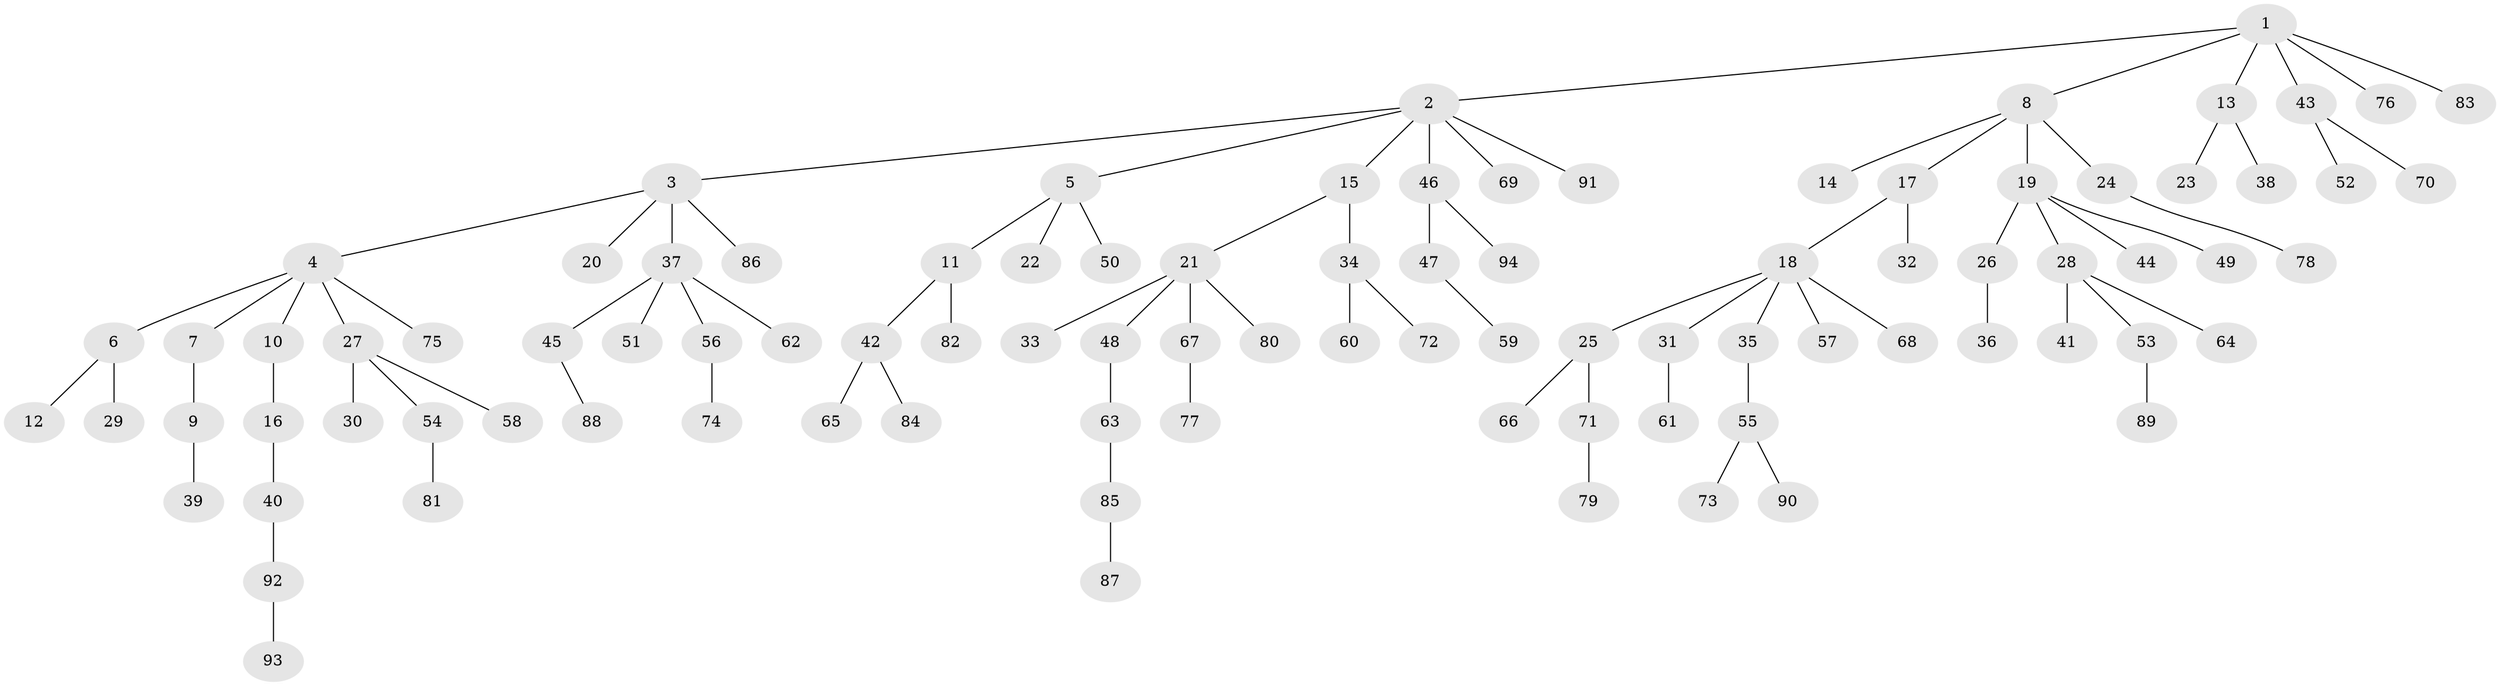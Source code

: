 // Generated by graph-tools (version 1.1) at 2025/36/03/09/25 02:36:55]
// undirected, 94 vertices, 93 edges
graph export_dot {
graph [start="1"]
  node [color=gray90,style=filled];
  1;
  2;
  3;
  4;
  5;
  6;
  7;
  8;
  9;
  10;
  11;
  12;
  13;
  14;
  15;
  16;
  17;
  18;
  19;
  20;
  21;
  22;
  23;
  24;
  25;
  26;
  27;
  28;
  29;
  30;
  31;
  32;
  33;
  34;
  35;
  36;
  37;
  38;
  39;
  40;
  41;
  42;
  43;
  44;
  45;
  46;
  47;
  48;
  49;
  50;
  51;
  52;
  53;
  54;
  55;
  56;
  57;
  58;
  59;
  60;
  61;
  62;
  63;
  64;
  65;
  66;
  67;
  68;
  69;
  70;
  71;
  72;
  73;
  74;
  75;
  76;
  77;
  78;
  79;
  80;
  81;
  82;
  83;
  84;
  85;
  86;
  87;
  88;
  89;
  90;
  91;
  92;
  93;
  94;
  1 -- 2;
  1 -- 8;
  1 -- 13;
  1 -- 43;
  1 -- 76;
  1 -- 83;
  2 -- 3;
  2 -- 5;
  2 -- 15;
  2 -- 46;
  2 -- 69;
  2 -- 91;
  3 -- 4;
  3 -- 20;
  3 -- 37;
  3 -- 86;
  4 -- 6;
  4 -- 7;
  4 -- 10;
  4 -- 27;
  4 -- 75;
  5 -- 11;
  5 -- 22;
  5 -- 50;
  6 -- 12;
  6 -- 29;
  7 -- 9;
  8 -- 14;
  8 -- 17;
  8 -- 19;
  8 -- 24;
  9 -- 39;
  10 -- 16;
  11 -- 42;
  11 -- 82;
  13 -- 23;
  13 -- 38;
  15 -- 21;
  15 -- 34;
  16 -- 40;
  17 -- 18;
  17 -- 32;
  18 -- 25;
  18 -- 31;
  18 -- 35;
  18 -- 57;
  18 -- 68;
  19 -- 26;
  19 -- 28;
  19 -- 44;
  19 -- 49;
  21 -- 33;
  21 -- 48;
  21 -- 67;
  21 -- 80;
  24 -- 78;
  25 -- 66;
  25 -- 71;
  26 -- 36;
  27 -- 30;
  27 -- 54;
  27 -- 58;
  28 -- 41;
  28 -- 53;
  28 -- 64;
  31 -- 61;
  34 -- 60;
  34 -- 72;
  35 -- 55;
  37 -- 45;
  37 -- 51;
  37 -- 56;
  37 -- 62;
  40 -- 92;
  42 -- 65;
  42 -- 84;
  43 -- 52;
  43 -- 70;
  45 -- 88;
  46 -- 47;
  46 -- 94;
  47 -- 59;
  48 -- 63;
  53 -- 89;
  54 -- 81;
  55 -- 73;
  55 -- 90;
  56 -- 74;
  63 -- 85;
  67 -- 77;
  71 -- 79;
  85 -- 87;
  92 -- 93;
}
